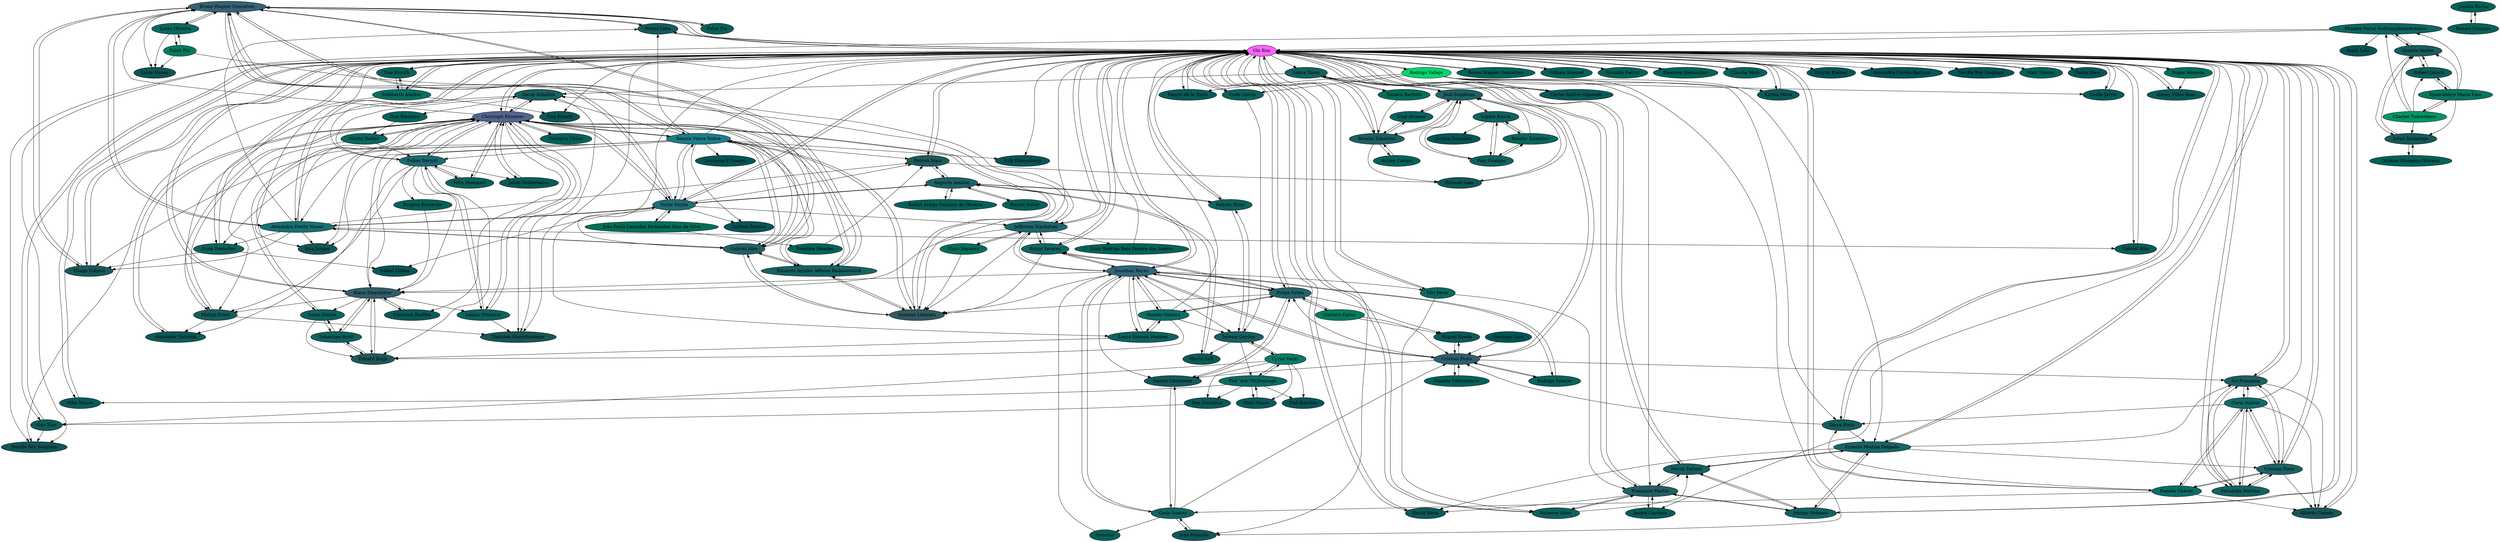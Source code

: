 digraph "Keyring Statistics" {
overlap=scale
splines=true
sep=.1
//10
node [style=filled]
//11 11 0.211538461538462,0.383333333333333,0.44973544973545
"3E1C038B" [fillcolor="0.546461626085718,0.529638009049774,0.44973544973545",label="Bruno Wagner Goncalves"]
//2 1 0.0384615384615385,0.358333333333333,0.343915343915344
"70BBBD1B" [fillcolor="0.492487620744134,0.892665474060823,0.358333333333333",label="Fausto de la Torre"]
//4 2 0.0769230769230769,0.358333333333333,0.354497354497354
"66C99327" [fillcolor="0.497728121873908,0.785330948121646,0.358333333333333",label="Neissi Lima"]
//7 6 0.134615384615385,0.376190476190476,0.396825396825397
"408C215D" [fillcolor="0.513116026387272,0.660769230769231,0.396825396825397",label="Francisco Martin"]
//2 0 0.0384615384615385,0.333333333333333,0.333333333333333
"DACB5766" [fillcolor="0.5,0.884615384615384,0.333333333333333",label="Phil Ibarrola"]
//2 0 0.0384615384615385,0.333333333333333,0.333333333333333
"9712FFE8" [fillcolor="0.5,0.884615384615384,0.333333333333333",label="Tina Krouth"]
//6 10 0.115384615384615,0.416666666666667,0.439153439153439
"DE05EE51" [fillcolor="0.51157552901739,0.73725671918443,0.439153439153439",label="Folker Bernitt"]
//2 6 0.0384615384615385,0.483333333333333,0.396825396825397
"53BE59A7" [fillcolor="0.46759068661086,0.920424403183024,0.483333333333333",label="Cyrus Vaziri"]
//1 0 0.0192307692307692,0.333333333333333,0.333333333333333
"9EBB18F4" [fillcolor="0.5,0.942307692307692,0.333333333333333",label="Dmytri Kleiner"]
//3 4 0.0576923076923077,0.4,0.375661375661376
"B7E33CAD" [fillcolor="0.488149733468086,0.855769230769231,0.4",label="Misaina Naval Andrianjafinandrasana"]
//3 3 0.0576923076923077,0.383333333333333,0.365079365079365
"9C533C4A" [fillcolor="0.490657417822772,0.849498327759197,0.383333333333333",label="Rebecca Sliter"]
//1 1 0.0192307692307692,0.383333333333333,0.343915343915344
"C30A0B2E" [fillcolor="0.481956554139653,0.949832775919732,0.383333333333333",label="Fabio Pio"]
//2 3 0.0384615384615385,0.408333333333333,0.365079365079365
"2ACCE022" [fillcolor="0.480509477043273,0.905808477237049,0.408333333333333",label="Rosalie Tolentino"]
//1 1 0.0192307692307692,0.383333333333333,0.343915343915344
"BC9085F1" [fillcolor="0.481956554139653,0.949832775919732,0.383333333333333",label="Ashley Campo"]
//4 5 0.0769230769230769,0.395833333333333,0.386243386243386
"11B44054" [fillcolor="0.494988168355003,0.805668016194332,0.395833333333333",label="Bruno Tavares"]
//4 2 0.0769230769230769,0.358333333333333,0.354497354497354
"96F7C727" [fillcolor="0.497728121873908,0.785330948121646,0.358333333333333",label="Jafari Sitakange"]
//2 2 0.0384615384615385,0.383333333333333,0.354497354497354
"32DAB0BC" [fillcolor="0.486064396845066,0.899665551839465,0.383333333333333",label="Tina Krouth"]
//1 1 0.0192307692307692,0.383333333333333,0.343915343915344
"F040138A" [fillcolor="0.481956554139653,0.949832775919732,0.383333333333333",label="Birgitta Boeckeler"]
//5 11 0.0961538461538462,0.443333333333333,0.44973544973545
"1E9988C4" [fillcolor="0.503017745803357,0.786199095022624,0.44973544973545",label="Alexandre Pretto Nunes"]
//2 3 0.0384615384615385,0.408333333333333,0.365079365079365
"F75C32B1" [fillcolor="0.480509477043273,0.905808477237049,0.408333333333333",label="Moritz Heiber"]
//1 1 0.0192307692307692,0.383333333333333,0.343915343915344
"4889C853" [fillcolor="0.481956554139653,0.949832775919732,0.383333333333333",label="Bruno Wagner Goncalves"]
//6 19 0.115384615384615,0.491666666666667,0.534391534391534
"33E3BF7A" [fillcolor="0.516994495709892,0.784082254379284,0.534391534391534",label="Renata Vieira Nobre"]
//3 3 0.0576923076923077,0.383333333333333,0.365079365079365
"519405B2" [fillcolor="0.490657417822772,0.849498327759197,0.383333333333333",label="Felicity Ruby"]
//4 7 0.0769230769230769,0.420833333333333,0.407407407407407
"433416A1" [fillcolor="0.493493493493494,0.817212490479817,0.420833333333333",label="Carla Suárez"]
//10 7 0.192307692307692,0.368333333333333,0.407407407407407
"DA52029D" [fillcolor="0.530275938189845,0.527972027972028,0.407407407407407",label="Klaus Fleerkötter"]
//3 3 0.0576923076923077,0.383333333333333,0.365079365079365
"A76C2D58" [fillcolor="0.490657417822772,0.849498327759197,0.383333333333333",label="Immo Stanke"]
//1 0 0.0192307692307692,0.333333333333333,0.333333333333333
"6DE45F17" [fillcolor="0.5,0.942307692307692,0.333333333333333",label="Alexandre Corrêa Barbosa"]
//1 0 0.0192307692307692,0.333333333333333,0.333333333333333
"95B82AC8" [fillcolor="0.5,0.942307692307692,0.333333333333333",label="Lourenço P. Soares"]
//3 0 0.0576923076923077,0.333333333333333,0.333333333333333
"ECBAC7CB" [fillcolor="0.5,0.826923076923077,0.333333333333333",label="Luiza Nunes"]
//1 1 0.0192307692307692,0.383333333333333,0.343915343915344
"AF294929" [fillcolor="0.481956554139653,0.949832775919732,0.383333333333333",label="William Kimmel"]
//2 1 0.0384615384615385,0.358333333333333,0.343915343915344
"27C9150E" [fillcolor="0.492487620744134,0.892665474060823,0.358333333333333",label="Marta Saft"]
//10 14 0.192307692307692,0.403333333333333,0.481481481481481
"141C1EBE" [fillcolor="0.54504105090312,0.600591715976331,0.481481481481481",label="Jonathan Reyes"]
//3 3 0.0576923076923077,0.383333333333333,0.365079365079365
"44A7DFAF" [fillcolor="0.490657417822772,0.849498327759197,0.383333333333333",label="Duda Dornelles"]
//5 6 0.0961538461538462,0.393333333333333,0.396825396825397
"275BDB05" [fillcolor="0.501935702199662,0.757692307692308,0.396825396825397",label="Ernesto Medina Delgado"]
//4 2 0.0769230769230769,0.358333333333333,0.354497354497354
"42888BA8" [fillcolor="0.497728121873908,0.785330948121646,0.358333333333333",label="Fausto Castaneda"]
//7 12 0.134615384615385,0.419047619047619,0.46031746031746
"8537F8E3" [fillcolor="0.521118400499844,0.707559681697613,0.46031746031746",label="Victor Shyba"]
//2 2 0.0384615384615385,0.383333333333333,0.354497354497354
"E2AC7303" [fillcolor="0.486064396845066,0.899665551839465,0.383333333333333",label="Irsal Alsanea"]
//1 5 0.0192307692307692,0.583333333333333,0.386243386243386
"77149BE4" [fillcolor="0.441768879268879,0.967032967032967,0.583333333333333",label="Charles Tumwebaze"]
//0 1 0,0.333333333333333,0.343915343915344
"4F394673" [fillcolor="0.505128205128205,1,0.343915343915344",label="Santiago Lazo"]
//3 1 0.0576923076923077,0.35,0.343915343915344
"A0203DEC" [fillcolor="0.496530678548222,0.835164835164835,0.35",label="Iván Pazmiño"]
//1 2 0.0192307692307692,0.433333333333333,0.354497354497354
"DA9C5095" [fillcolor="0.468270349075303,0.955621301775148,0.433333333333333",label="Thais Siqueira"]
//6 6 0.115384615384615,0.383333333333333,0.396825396825397
"76D502DD" [fillcolor="0.507989877078814,0.709230769230769,0.396825396825397",label="Jack Singleton"]
//5 4 0.0961538461538462,0.373333333333333,0.375661375661376
"26CAC048" [fillcolor="0.50138818104599,0.744041170097508,0.375661375661376",label="Jeremy Gordon"]
//1 2 0.0192307692307692,0.433333333333333,0.354497354497354
"14CE2DBE" [fillcolor="0.468270349075303,0.955621301775148,0.433333333333333",label="João Paulo Leonidas Fernandes Dias da Silva"]
//3 3 0.0576923076923077,0.383333333333333,0.365079365079365
"813DE512" [fillcolor="0.490657417822772,0.849498327759197,0.383333333333333",label="Lukasz Plotnicki"]
//1 3 0.0192307692307692,0.483333333333333,0.365079365079365
"C2D9A3D7" [fillcolor="0.457533105323161,0.960212201591512,0.483333333333333",label="Gustavo Eguez"]
//3 2 0.0576923076923077,0.366666666666667,0.354497354497354
"9496B716" [fillcolor="0.493435640738545,0.842657342657343,0.366666666666667",label="Robert Jakech"]
//3 3 0.0576923076923077,0.383333333333333,0.365079365079365
"6A9129FF" [fillcolor="0.490657417822772,0.849498327759197,0.383333333333333",label="Sebastian Roidl"]
//5 0 0.0961538461538462,0.333333333333333,0.333333333333333
"445A6930" [fillcolor="0.5,0.711538461538462,0.333333333333333",label="Thorsten Hinrichsmeyer"]
//2 1 0.0384615384615385,0.358333333333333,0.343915343915344
"323E6F0D" [fillcolor="0.492487620744134,0.892665474060823,0.358333333333333",label="Jaume Cardona"]
//9 8 0.173076923076923,0.377777777777778,0.417989417989418
"6A6F3D96" [fillcolor="0.527364630937543,0.585929892891918,0.417989417989418",label="Cristian Pinto"]
//5 2 0.0961538461538462,0.353333333333333,0.354497354497354
"3B27C5E2" [fillcolor="0.500750951818301,0.728760045924225,0.354497354497354",label="Thiago Colucci"]
//2 1 0.0384615384615385,0.358333333333333,0.343915343915344
"F82DC982" [fillcolor="0.492487620744134,0.892665474060823,0.358333333333333",label="Matt Nance"]
//1 1 0.0192307692307692,0.383333333333333,0.343915343915344
"6CC4EE03" [fillcolor="0.481956554139653,0.949832775919732,0.383333333333333",label="Olulana Olusegun Oluyemi"]
//1 2 0.0192307692307692,0.433333333333333,0.354497354497354
"1B018750" [fillcolor="0.468270349075303,0.955621301775148,0.433333333333333",label="Tamara Bartlett"]
//2 2 0.0384615384615385,0.383333333333333,0.354497354497354
"AD431B2F" [fillcolor="0.486064396845066,0.899665551839465,0.383333333333333",label="Rodrigo Salazar"]
//1 1 0.0192307692307692,0.383333333333333,0.343915343915344
"00CDA795" [fillcolor="0.481956554139653,0.949832775919732,0.383333333333333",label="Rafael Araújo Santana de Oliveira"]
//17 21 0.326923076923077,0.395098039215686,0.555555555555556
"E9691A14" [fillcolor="0.616969030602895,0.411538461538462,0.555555555555556",label="Christoph Kluenter"]
//6 5 0.115384615384615,0.375,0.386243386243386
"3CFD49C8" [fillcolor="0.506918357124969,0.701264488935722,0.386243386243386",label="Sri Prasanna"]
//2 1 0.0384615384615385,0.358333333333333,0.343915343915344
"48577D6B" [fillcolor="0.492487620744134,0.892665474060823,0.358333333333333",label="Ben Cornelius"]
//2 3 0.0384615384615385,0.408333333333333,0.365079365079365
"E62BFC43" [fillcolor="0.480509477043273,0.905808477237049,0.408333333333333",label="Vivi Pérez"]
//3 1 0.0576923076923077,0.35,0.343915343915344
"9893620D" [fillcolor="0.496530678548222,0.835164835164835,0.35",label="Hannah Lane"]
//2 2 0.0384615384615385,0.383333333333333,0.354497354497354
"80D61233" [fillcolor="0.486064396845066,0.899665551839465,0.383333333333333",label="Felix Hammerl"]
//2 3 0.0384615384615385,0.408333333333333,0.365079365079365
"3200E052" [fillcolor="0.480509477043273,0.905808477237049,0.408333333333333",label="Lucas Oliveira"]
//3 3 0.0576923076923077,0.383333333333333,0.365079365079365
"574DEBFE" [fillcolor="0.490657417822772,0.849498327759197,0.383333333333333",label="Laura Pierson Wadden"]
//7 6 0.134615384615385,0.376190476190476,0.396825396825397
"7EEBFC35" [fillcolor="0.513116026387272,0.660769230769231,0.396825396825397",label="Gabriel Albo"]
//5 4 0.0961538461538462,0.373333333333333,0.375661375661376
"143052D0" [fillcolor="0.50138818104599,0.744041170097508,0.375661375661376",label="Gavin Schalliol"]
//1 1 0.0192307692307692,0.383333333333333,0.343915343915344
"86B6C40E" [fillcolor="0.481956554139653,0.949832775919732,0.383333333333333",label="Georgios Chinis"]
//6 5 0.115384615384615,0.375,0.386243386243386
"875D87B9" [fillcolor="0.506918357124969,0.701264488935722,0.386243386243386",label="Rosalie Tolentino"]
//10 4 0.192307692307692,0.353333333333333,0.375661375661376
"33D1CE78" [fillcolor="0.520295967443581,0.488082340195016,0.375661375661376",label="Giovane Liberato"]
//3 6 0.0576923076923077,0.433333333333333,0.396825396825397
"9D94010E" [fillcolor="0.483801939433339,0.866863905325444,0.433333333333333",label="Marelo Oliveira"]
//1 1 0.0192307692307692,0.383333333333333,0.343915343915344
"EA5C7C4F" [fillcolor="0.481956554139653,0.949832775919732,0.383333333333333",label="Ronaldo Ferraz"]
//2 1 0.0384615384615385,0.358333333333333,0.343915343915344
"0C4FB618" [fillcolor="0.492487620744134,0.892665474060823,0.358333333333333",label="Gabriel Albo"]
//1 1 0.0192307692307692,0.383333333333333,0.343915343915344
"A5DF2A8E" [fillcolor="0.481956554139653,0.949832775919732,0.383333333333333",label="Émerson Hernandez"]
//1 0 0.0192307692307692,0.333333333333333,0.333333333333333
"1685A6CC" [fillcolor="0.5,0.942307692307692,0.333333333333333",label="Jessica Gonzalez"]
//2 0 0.0384615384615385,0.333333333333333,0.333333333333333
"4C1FE8B6" [fillcolor="0.5,0.884615384615384,0.333333333333333",label="Gislene Pereira"]
//2 2 0.0384615384615385,0.383333333333333,0.354497354497354
"52A07C26" [fillcolor="0.486064396845066,0.899665551839465,0.383333333333333",label="Cade Cairns"]
//4 0 0.0769230769230769,0.333333333333333,0.333333333333333
"743A8C7E" [fillcolor="0.5,0.769230769230769,0.333333333333333",label="Neville Roy Singham"]
//1 1 0.0192307692307692,0.383333333333333,0.343915343915344
"02670419" [fillcolor="0.481956554139653,0.949832775919732,0.383333333333333",label="Jessica Rocha"]
//3 1 0.0576923076923077,0.35,0.343915343915344
"B3DED49D" [fillcolor="0.496530678548222,0.835164835164835,0.35",label="David Meza"]
//1 1 0.0192307692307692,0.383333333333333,0.343915343915344
"83FD50D4" [fillcolor="0.481956554139653,0.949832775919732,0.383333333333333",label="Claudia Melo"]
//1 0 0.0192307692307692,0.333333333333333,0.333333333333333
"628DD739" [fillcolor="0.5,0.942307692307692,0.333333333333333",label="Neville Roy Singham"]
//2 1 0.0384615384615385,0.358333333333333,0.343915343915344
"30A587F0" [fillcolor="0.492487620744134,0.892665474060823,0.358333333333333",label="Alexey Villas Boas"]
//52 63 1,0.393910256410256,1
"BB77E554" [fillcolor="0.833333333333333,0.606089743589744,1",label="Ola Bini"]
//1 1 0.0192307692307692,0.383333333333333,0.343915343915344
"9CE6BE93" [fillcolor="0.481956554139653,0.949832775919732,0.383333333333333",label="Matt Simons"]
//1 10 0.0192307692307692,0.833333333333333,0.439153439153439
"BD55253B" [fillcolor="0.419301753947423,0.976923076923077,0.833333333333333",label="Rodrigo Vallejo"]
//3 6 0.0576923076923077,0.433333333333333,0.396825396825397
"4A857BA4" [fillcolor="0.483801939433339,0.866863905325444,0.433333333333333",label="Pamela Chávez"]
//2 4 0.0384615384615385,0.433333333333333,0.375661375661376
"042D4486" [fillcolor="0.475657939943654,0.911242603550296,0.433333333333333",label="Siddharth Adelkar"]
//4 4 0.0769230769230769,0.383333333333333,0.375661375661376
"E46BAEF6" [fillcolor="0.495826968630316,0.79933110367893,0.383333333333333",label="Fernanda Martins"]
//6 6 0.115384615384615,0.383333333333333,0.396825396825397
"AFF4D130" [fillcolor="0.507989877078814,0.709230769230769,0.396825396825397",label="Cristian Pinto"]
//1 1 0.0192307692307692,0.383333333333333,0.343915343915344
"125FF583" [fillcolor="0.481956554139653,0.949832775919732,0.383333333333333",label="fescobar"]
//1 0 0.0192307692307692,0.333333333333333,0.333333333333333
"6BCD81C9" [fillcolor="0.5,0.942307692307692,0.333333333333333",label="Tasha Shea"]
//6 8 0.115384615384615,0.4,0.417989417989418
"36277123" [fillcolor="0.509908092355974,0.723953261927946,0.417989417989418",label="Jefferson Stachelski"]
//2 0 0.0384615384615385,0.333333333333333,0.333333333333333
"C060A870" [fillcolor="0.5,0.884615384615384,0.333333333333333",label="Rafael Lisboa"]
//1 1 0.0192307692307692,0.383333333333333,0.343915343915344
"9B8676C9" [fillcolor="0.481956554139653,0.949832775919732,0.383333333333333",label="Rishab Bailey"]
//6 6 0.115384615384615,0.383333333333333,0.396825396825397
"F72BB51D" [fillcolor="0.507989877078814,0.709230769230769,0.396825396825397",label="Augusto Amaral"]
//4 5 0.0769230769230769,0.395833333333333,0.386243386243386
"F760FC8E" [fillcolor="0.494988168355003,0.805668016194332,0.395833333333333",label="Carla Suarez"]
//1 0 0.0192307692307692,0.333333333333333,0.333333333333333
"E9C6455B" [fillcolor="0.5,0.942307692307692,0.333333333333333",label="Brain Leke"]
//1 1 0.0192307692307692,0.383333333333333,0.343915343915344
"1957D785" [fillcolor="0.481956554139653,0.949832775919732,0.383333333333333",label="Daniela Villavicencio"]
//2 1 0.0384615384615385,0.358333333333333,0.343915343915344
"CBF793AD" [fillcolor="0.492487620744134,0.892665474060823,0.358333333333333",label="Carlos Andrés Oquendo"]
//4 0 0.0769230769230769,0.333333333333333,0.333333333333333
"094AAA22" [fillcolor="0.5,0.769230769230769,0.333333333333333",label="Lisa Junger"]
//6 2 0.115384615384615,0.35,0.354497354497354
"0A308ADD" [fillcolor="0.50313475177305,0.67451205510907,0.354497354497354",label="Eduard Bopp"]
//5 5 0.0961538461538462,0.383333333333333,0.386243386243386
"64870192" [fillcolor="0.501671927978487,0.751053740779768,0.386243386243386",label="Eduardo Aquiles Affonso Radanovitsck"]
//2 1 0.0384615384615385,0.358333333333333,0.343915343915344
"BF379367" [fillcolor="0.492487620744134,0.892665474060823,0.358333333333333",label="Christina Roelfes"]
//2 5 0.0384615384615385,0.458333333333333,0.386243386243386
"6F79F0AE" [fillcolor="0.471384143139868,0.916083916083916,0.458333333333333",label="Kyamulabye Maria Eme"]
//1 3 0.0192307692307692,0.483333333333333,0.365079365079365
"E3423DE5" [fillcolor="0.457533105323161,0.960212201591512,0.483333333333333",label="Fabio Pio"]
//1 1 0.0192307692307692,0.383333333333333,0.343915343915344
"23D88464" [fillcolor="0.481956554139653,0.949832775919732,0.383333333333333",label="Luan Rodrigo Reis Pereira dos Santos"]
//3 3 0.0576923076923077,0.383333333333333,0.365079365079365
"8560BFB4" [fillcolor="0.490657417822772,0.849498327759197,0.383333333333333",label="Sophie Krisch"]
//2 1 0.0384615384615385,0.358333333333333,0.343915343915344
"C6007297" [fillcolor="0.492487620744134,0.892665474060823,0.358333333333333",label="Karina Mora"]
//5 3 0.0961538461538462,0.363333333333333,0.365079365079365
"80CFCE7E" [fillcolor="0.501082103670072,0.736622073578595,0.365079365079365",label="Philipp Eckel"]
//4 4 0.0769230769230769,0.383333333333333,0.375661375661376
"F4A8A574" [fillcolor="0.495826968630316,0.79933110367893,0.383333333333333",label="Johnny Ordonez"]
//4 3 0.0769230769230769,0.370833333333333,0.365079365079365
"1064CCCF" [fillcolor="0.496737117238753,0.79256698357822,0.370833333333333",label="Diana Pinto"]
//1 2 0.0192307692307692,0.433333333333333,0.354497354497354
"FDB6EA6C" [fillcolor="0.468270349075303,0.955621301775148,0.433333333333333",label="Roger Almeida"]
//3 1 0.0576923076923077,0.35,0.343915343915344
"B727E184" [fillcolor="0.496530678548222,0.835164835164835,0.35",label="Miguel Rueda"]
//5 1 0.0961538461538462,0.343333333333333,0.343915343915344
"7E93770F" [fillcolor="0.50039151266256,0.720414201183432,0.343915343915344",label="Alberto Casado"]
//1 1 0.0192307692307692,0.383333333333333,0.343915343915344
"82017E7E" [fillcolor="0.481956554139653,0.949832775919732,0.383333333333333",label="Renata Gusmao"]
//3 3 0.0576923076923077,0.383333333333333,0.365079365079365
"154EB853" [fillcolor="0.490657417822772,0.849498327759197,0.383333333333333",label="Pam Ocampo"]
//2 1 0.0384615384615385,0.358333333333333,0.343915343915344
"A3851924" [fillcolor="0.492487620744134,0.892665474060823,0.358333333333333",label="Leslie Jarrin"]
//2 1 0.0384615384615385,0.358333333333333,0.343915343915344
"CD7CBA95" [fillcolor="0.492487620744134,0.892665474060823,0.358333333333333",label="Jakob Holderbaum"]
//5 3 0.0961538461538462,0.363333333333333,0.365079365079365
"F6B5BFEE" [fillcolor="0.501082103670072,0.736622073578595,0.365079365079365",label="Quintis Venter"]
//3 2 0.0576923076923077,0.366666666666667,0.354497354497354
"1F6C72FE" [fillcolor="0.493435640738545,0.842657342657343,0.366666666666667",label="Guo Xiao"]
//3 1 0.0576923076923077,0.35,0.343915343915344
"6B7DFC74" [fillcolor="0.496530678548222,0.835164835164835,0.35",label="Alexander Zottnick"]
//1 1 0.0192307692307692,0.383333333333333,0.343915343915344
"6B9A6F2D" [fillcolor="0.481956554139653,0.949832775919732,0.383333333333333",label="Roselma Mendes"]
//6 3 0.115384615384615,0.358333333333333,0.365079365079365
"703AEE4B" [fillcolor="0.504502852485738,0.683946488294314,0.365079365079365",label="Patrick Maia"]
//2 1 0.0384615384615385,0.358333333333333,0.343915343915344
"1CD3507B" [fillcolor="0.492487620744134,0.892665474060823,0.358333333333333",label="Mike Mason"]
//2 0 0.0384615384615385,0.333333333333333,0.333333333333333
"AAEE5B5C" [fillcolor="0.5,0.884615384615384,0.333333333333333",label="Erik Dörnenburg"]
//3 5 0.0576923076923077,0.416666666666667,0.386243386243386
"6C69CC5D" [fillcolor="0.485874905517763,0.861538461538461,0.416666666666667",label="Phil 'Ace' McDonough"]
//5 4 0.0961538461538462,0.373333333333333,0.375661375661376
"678B6A68" [fillcolor="0.50138818104599,0.744041170097508,0.375661375661376",label="Mercy Falconi"]
//7 8 0.134615384615385,0.39047619047619,0.417989417989418
"BDC09B8D" [fillcolor="0.516181926989826,0.67794547224927,0.417989417989418",label="Felipe Ureta"]
//1 1 0.0192307692307692,0.383333333333333,0.343915343915344
"A29109E0" [fillcolor="0.481956554139653,0.949832775919732,0.383333333333333",label="Ilias Bartolini"]
//4 4 0.0769230769230769,0.383333333333333,0.375661375661376
"7C7A5731" [fillcolor="0.495826968630316,0.79933110367893,0.383333333333333",label="Yakira Dixon"]
{ "F72BB51D" } -> "00CDA795"
{ "82017E7E" } -> "02670419"
{ "BB77E554" "32DAB0BC" } -> "042D4486"
{ "1E9988C4" "E9691A14" "BB77E554" "33E3BF7A" } -> "094AAA22"
{ "574DEBFE" "A76C2D58" "9D94010E" "DE05EE51" "DA52029D" "6A9129FF" } -> "0A308ADD"
{ "1E9988C4" "BB77E554" } -> "0C4FB618"
{ "BB77E554" "433416A1" "4A857BA4" "BD55253B" } -> "1064CCCF"
{ "36277123" "BDC09B8D" "141C1EBE" "BB77E554" } -> "11B44054"
{ "F760FC8E" } -> "125FF583"
{ "574DEBFE" "F760FC8E" "11B44054" "125FF583" "BB77E554" "6A6F3D96" "BDC09B8D" "9D94010E" "36277123" "AD431B2F" } -> "141C1EBE"
{ "E9691A14" "7C7A5731" "36277123" "DE05EE51" "33E3BF7A" } -> "143052D0"
{ "8537F8E3" } -> "14CE2DBE"
{ "2ACCE022" "76D502DD" "8560BFB4" } -> "154EB853"
{ "8560BFB4" } -> "1685A6CC"
{ "6A6F3D96" } -> "1957D785"
{ "7C7A5731" } -> "1B018750"
{ "BB77E554" "6C69CC5D" } -> "1CD3507B"
{ "BB77E554" "7EEBFC35" "8537F8E3" "33E3BF7A" "3E1C038B" } -> "1E9988C4"
{ "48577D6B" "BB77E554" "53BE59A7" } -> "1F6C72FE"
{ "36277123" } -> "23D88464"
{ "9D94010E" "53BE59A7" "52A07C26" "519405B2" "141C1EBE" } -> "26CAC048"
{ "678B6A68" "BD55253B" "1064CCCF" "BB77E554" "F4A8A574" } -> "275BDB05"
{ "26CAC048" "F72BB51D" } -> "27C9150E"
{ "154EB853" "8560BFB4" } -> "2ACCE022"
{ "BB77E554" "FDB6EA6C" } -> "30A587F0"
{ "3E1C038B" "E3423DE5" } -> "3200E052"
{ "BB77E554" "408C215D" } -> "323E6F0D"
{ "BB77E554" "042D4486" } -> "32DAB0BC"
{ "36277123" "E9691A14" "7EEBFC35" "33E3BF7A" "11B44054" "DA9C5095" "141C1EBE" "BB77E554" "64870192" "BDC09B8D" } -> "33D1CE78"
{ "64870192" "E9691A14" "33D1CE78" "3E1C038B" "8537F8E3" "7EEBFC35" } -> "33E3BF7A"
{ "E3423DE5" "BB77E554" "141C1EBE" "11B44054" "DA9C5095" "8537F8E3" } -> "36277123"
{ "33E3BF7A" "3E1C038B" "44A7DFAF" "1E9988C4" "BB77E554" } -> "3B27C5E2"
{ "275BDB05" "AFF4D130" "6A6F3D96" "E46BAEF6" "BB77E554" "433416A1" } -> "3CFD49C8"
{ "E9691A14" "8537F8E3" "66C99327" "3B27C5E2" "C30A0B2E" "BB77E554" "64870192" "1E9988C4" "7EEBFC35" "33E3BF7A" "3200E052" } -> "3E1C038B"
{ "678B6A68" "323E6F0D" "E62BFC43" "BD55253B" "BB77E554" "9C533C4A" "F4A8A574" } -> "408C215D"
{ "141C1EBE" "BDC09B8D" "6A6F3D96" "F760FC8E" } -> "42888BA8"
{ "AFF4D130" "3CFD49C8" "E46BAEF6" "4A857BA4" } -> "433416A1"
{ "813DE512" "BB77E554" "E9691A14" "80CFCE7E" "143052D0" } -> "445A6930"
{ "BB77E554" "1E9988C4" "33E3BF7A" } -> "44A7DFAF"
{ "53BE59A7" "6C69CC5D" } -> "48577D6B"
{ "BB77E554" } -> "4889C853"
{ "433416A1" "BB77E554" "AFF4D130" } -> "4A857BA4"
{ "8537F8E3" "33E3BF7A" } -> "4C1FE8B6"
{ "26CAC048" "F72BB51D" "BB77E554" } -> "519405B2"
{ "BD55253B" "BB77E554" } -> "52A07C26"
{ "26CAC048" "6C69CC5D" } -> "53BE59A7"
{ "9D94010E" "BB77E554" "141C1EBE" } -> "574DEBFE"
{ "BB77E554" } -> "628DD739"
{ "33E3BF7A" "33D1CE78" "3E1C038B" "7EEBFC35" "E9691A14" } -> "64870192"
{ "1E9988C4" "BB77E554" "33E3BF7A" "3E1C038B" } -> "66C99327"
{ "275BDB05" "408C215D" "9C533C4A" "BB77E554" "F4A8A574" } -> "678B6A68"
{ "B727E184" "4F394673" "AD431B2F" "C2D9A3D7" "1064CCCF" "BB77E554" "141C1EBE" "F760FC8E" "1957D785" } -> "6A6F3D96"
{ "A76C2D58" "DA52029D" "0A308ADD" } -> "6A9129FF"
{ "80CFCE7E" "E9691A14" "DE05EE51" } -> "6B7DFC74"
{ "14CE2DBE" } -> "6B9A6F2D"
{ "BB77E554" } -> "6BCD81C9"
{ "26CAC048" "F82DC982" "53BE59A7" } -> "6C69CC5D"
{ "96F7C727" } -> "6CC4EE03"
{ "BB77E554" } -> "6DE45F17"
{ "77149BE4" "9496B716" } -> "6F79F0AE"
{ "33E3BF7A" "8537F8E3" "6B9A6F2D" "1E9988C4" "BB77E554" "F72BB51D" } -> "703AEE4B"
{ "BB77E554" "BD55253B" } -> "70BBBD1B"
{ "BB77E554" "B7E33CAD" "042D4486" "1F6C72FE" } -> "743A8C7E"
{ "7C7A5731" "E2AC7303" "2ACCE022" "9893620D" "154EB853" "875D87B9" } -> "76D502DD"
{ "6F79F0AE" } -> "77149BE4"
{ "76D502DD" "875D87B9" "BB77E554" "1B018750" } -> "7C7A5731"
{ "BB77E554" "433416A1" "4A857BA4" "3CFD49C8" "AFF4D130" } -> "7E93770F"
{ "E9691A14" "1E9988C4" "64870192" "8537F8E3" "3E1C038B" "33D1CE78" "33E3BF7A" } -> "7EEBFC35"
{ "DA52029D" "DE05EE51" "143052D0" "F75C32B1" "E9691A14" } -> "80CFCE7E"
{ "DE05EE51" "E9691A14" } -> "80D61233"
{ "DA52029D" "DE05EE51" "E9691A14" } -> "813DE512"
{ "02670419" } -> "82017E7E"
{ "BB77E554" } -> "83FD50D4"
{ "3E1C038B" "14CE2DBE" "33E3BF7A" "F72BB51D" "E9691A14" "BB77E554" "1E9988C4" } -> "8537F8E3"
{ "154EB853" "76D502DD" "2ACCE022" } -> "8560BFB4"
{ "E9691A14" } -> "86B6C40E"
{ "76D502DD" "1B018750" "E2AC7303" "7C7A5731" "BB77E554" "BC9085F1" } -> "875D87B9"
{ "77149BE4" "F6B5BFEE" "6F79F0AE" } -> "9496B716"
{ "33E3BF7A" } -> "95B82AC8"
{ "F6B5BFEE" "77149BE4" "6CC4EE03" "6F79F0AE" } -> "96F7C727"
{ "BB77E554" "042D4486" } -> "9712FFE8"
{ "703AEE4B" "875D87B9" "76D502DD" } -> "9893620D"
{ "F72BB51D" } -> "9B8676C9"
{ "E62BFC43" "BB77E554" "408C215D" } -> "9C533C4A"
{ "BB77E554" } -> "9CE6BE93"
{ "574DEBFE" "BDC09B8D" "141C1EBE" } -> "9D94010E"
{ "BB77E554" } -> "9EBB18F4"
{ "BD55253B" "F760FC8E" "BB77E554" } -> "A0203DEC"
{ "143052D0" } -> "A29109E0"
{ "BD55253B" "BB77E554" } -> "A3851924"
{ "BB77E554" } -> "A5DF2A8E"
{ "DA52029D" "6A9129FF" "E9691A14" } -> "A76C2D58"
{ "BB77E554" "33E3BF7A" } -> "AAEE5B5C"
{ "141C1EBE" "6A6F3D96" } -> "AD431B2F"
{ "BB77E554" } -> "AF294929"
{ "3CFD49C8" "275BDB05" "BB77E554" "E46BAEF6" "433416A1" "4A857BA4" } -> "AFF4D130"
{ "275BDB05" "BB77E554" "408C215D" } -> "B3DED49D"
{ "C2D9A3D7" "6A6F3D96" "BDC09B8D" } -> "B727E184"
{ "6F79F0AE" "77149BE4" "F6B5BFEE" } -> "B7E33CAD"
{ "C6007297" "23D88464" "11B44054" "52A07C26" "32DAB0BC" "83FD50D4" "30A587F0" "F4A8A574" "6A6F3D96" "1E9988C4" "B3DED49D" "EA5C7C4F" "9D94010E" "8537F8E3" "70BBBD1B" "3E1C038B" "44A7DFAF" "66C99327" "275BDB05" "408C215D" "0C4FB618" "CBF793AD" "A5DF2A8E" "B7E33CAD" "9C533C4A" "703AEE4B" "36277123" "1CD3507B" "E62BFC43" "1F6C72FE" "DA52029D" "678B6A68" "141C1EBE" "AF294929" "BDC09B8D" "9CE6BE93" "BD55253B" "1064CCCF" "4889C853" "3B27C5E2" "FDB6EA6C" "E46BAEF6" "E9691A14" "4A857BA4" "042D4486" "A3851924" "AFF4D130" "7E93770F" "519405B2" "33E3BF7A" "3CFD49C8" "433416A1" } -> "BB77E554"
{ "875D87B9" } -> "BC9085F1"
{ "BB77E554" } -> "BD55253B"
{ "42888BA8" "11B44054" "9D94010E" "C2D9A3D7" "6A6F3D96" "141C1EBE" "BB77E554" } -> "BDC09B8D"
{ "E9691A14" "DA52029D" } -> "BF379367"
{ "44A7DFAF" "8537F8E3" } -> "C060A870"
{ "BDC09B8D" } -> "C2D9A3D7"
{ "3E1C038B" } -> "C30A0B2E"
{ "BB77E554" "BD55253B" } -> "C6007297"
{ "BB77E554" "BD55253B" } -> "CBF793AD"
{ "E9691A14" "DE05EE51" } -> "CD7CBA95"
{ "33E3BF7A" "6A9129FF" "F040138A" "DE05EE51" "BF379367" "0A308ADD" "BB77E554" "141C1EBE" "36277123" "E9691A14" } -> "DA52029D"
{ "36277123" } -> "DA9C5095"
{ "53BE59A7" "6C69CC5D" } -> "DACB5766"
{ "BB77E554" "E9691A14" "80D61233" "F75C32B1" "813DE512" "33E3BF7A" } -> "DE05EE51"
{ "875D87B9" "76D502DD" } -> "E2AC7303"
{ "3200E052" } -> "E3423DE5"
{ "3CFD49C8" "AFF4D130" "BB77E554" "433416A1" } -> "E46BAEF6"
{ "BB77E554" "141C1EBE" } -> "E62BFC43"
{ "BB77E554" "86B6C40E" "F75C32B1" "80CFCE7E" "1E9988C4" "143052D0" "7EEBFC35" "80D61233" "A76C2D58" "6B7DFC74" "64870192" "CD7CBA95" "813DE512" "DE05EE51" "33E3BF7A" "8537F8E3" "33D1CE78" } -> "E9691A14"
{ "B7E33CAD" } -> "E9C6455B"
{ "BB77E554" } -> "EA5C7C4F"
{ "E3423DE5" "3E1C038B" "3200E052" } -> "ECBAC7CB"
{ "DE05EE51" } -> "F040138A"
{ "678B6A68" "275BDB05" "BB77E554" "408C215D" } -> "F4A8A574"
{ "B7E33CAD" "9496B716" "77149BE4" "6F79F0AE" "96F7C727" } -> "F6B5BFEE"
{ "27C9150E" "00CDA795" "9B8676C9" "519405B2" "703AEE4B" "8537F8E3" } -> "F72BB51D"
{ "E9691A14" "A29109E0" } -> "F75C32B1"
{ "4A857BA4" "141C1EBE" "42888BA8" "A0203DEC" } -> "F760FC8E"
{ "53BE59A7" "6C69CC5D" } -> "F82DC982"
{ "BB77E554" } -> "FDB6EA6C"
}
